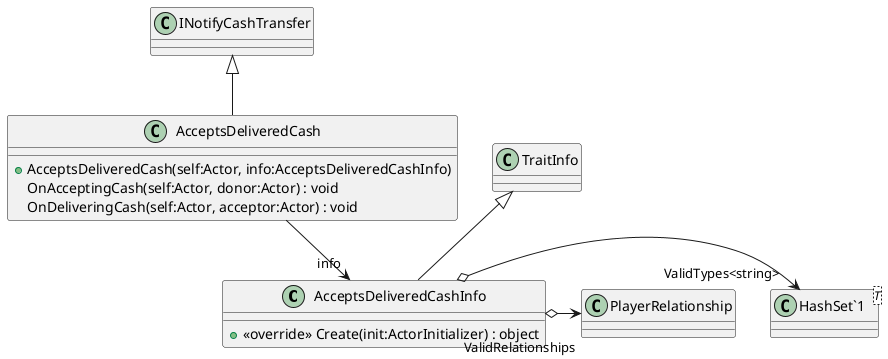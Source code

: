 @startuml
class AcceptsDeliveredCashInfo {
    + <<override>> Create(init:ActorInitializer) : object
}
class AcceptsDeliveredCash {
    + AcceptsDeliveredCash(self:Actor, info:AcceptsDeliveredCashInfo)
    OnAcceptingCash(self:Actor, donor:Actor) : void
    OnDeliveringCash(self:Actor, acceptor:Actor) : void
}
class "HashSet`1"<T> {
}
TraitInfo <|-- AcceptsDeliveredCashInfo
AcceptsDeliveredCashInfo o-> "ValidTypes<string>" "HashSet`1"
AcceptsDeliveredCashInfo o-> "ValidRelationships" PlayerRelationship
INotifyCashTransfer <|-- AcceptsDeliveredCash
AcceptsDeliveredCash --> "info" AcceptsDeliveredCashInfo
@enduml
